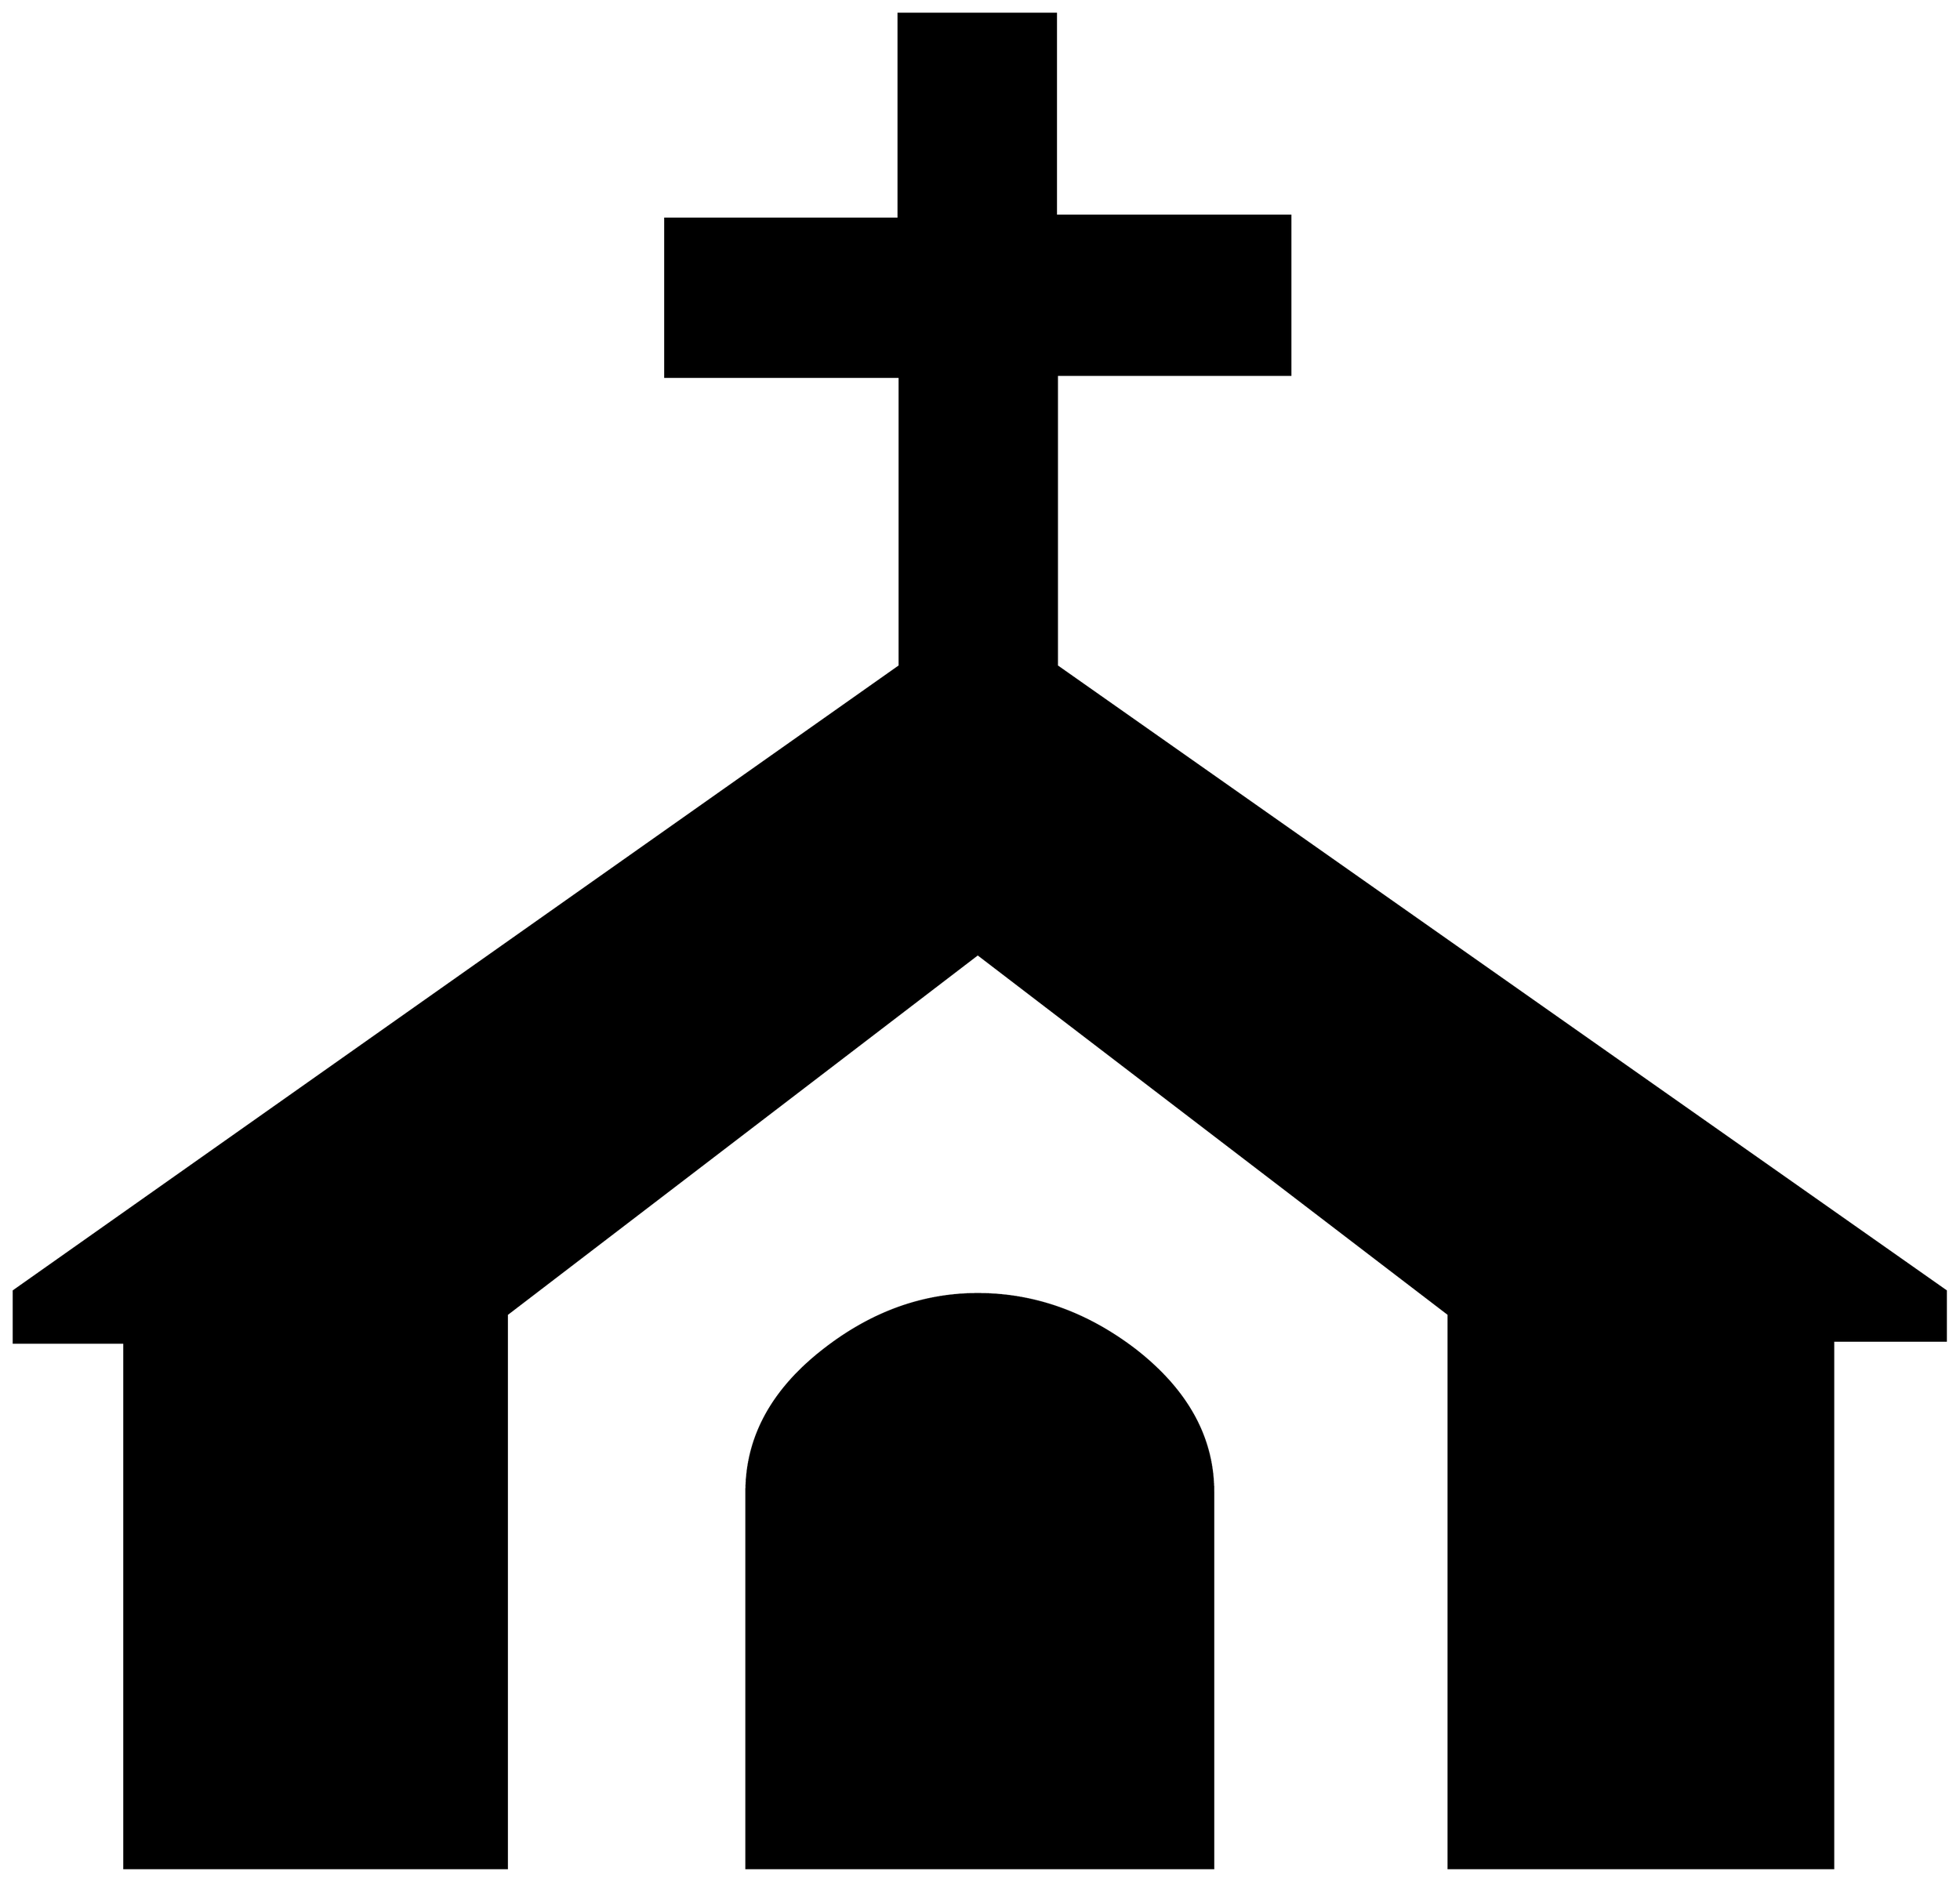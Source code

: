 


\begin{tikzpicture}[y=0.80pt, x=0.80pt, yscale=-1.0, xscale=1.0, inner sep=0pt, outer sep=0pt]
\begin{scope}[shift={(100.0,1748.0)},nonzero rule]
  \path[draw=.,fill=.,line width=1.600pt] (1976.0,-230.0) --
    (1865.0,-230.0) -- (1865.0,290.0) -- (1486.0,290.0) --
    (1486.0,-256.0) -- (1022.0,-611.0) -- (558.0,-256.0) --
    (558.0,290.0) -- (181.0,290.0) -- (181.0,-228.0) --
    (72.0,-228.0) -- (72.0,-279.0) -- (945.0,-895.0) --
    (945.0,-1180.0) -- (714.0,-1180.0) -- (714.0,-1336.0) --
    (944.0,-1336.0) -- (944.0,-1538.0) -- (1099.0,-1538.0) --
    (1099.0,-1339.0) -- (1330.0,-1339.0) -- (1330.0,-1182.0) --
    (1100.0,-1182.0) -- (1100.0,-895.0) -- (1976.0,-279.0) --
    (1976.0,-230.0) -- cycle(1254.0,290.0) -- (794.0,290.0) --
    (794.0,-81.0) .. controls (794.0,-134.333) and (819.0,-180.667)
    .. (869.0,-220.0) .. controls (916.333,-257.333) and
    (967.333,-276.0) .. (1022.0,-276.0) .. controls
    (1077.333,-276.0) and (1129.0,-257.667) .. (1177.0,-221.0) ..
    controls (1228.333,-181.0) and (1254.0,-134.333) ..
    (1254.0,-81.0) -- (1254.0,290.0) -- cycle;
\end{scope}

\end{tikzpicture}

